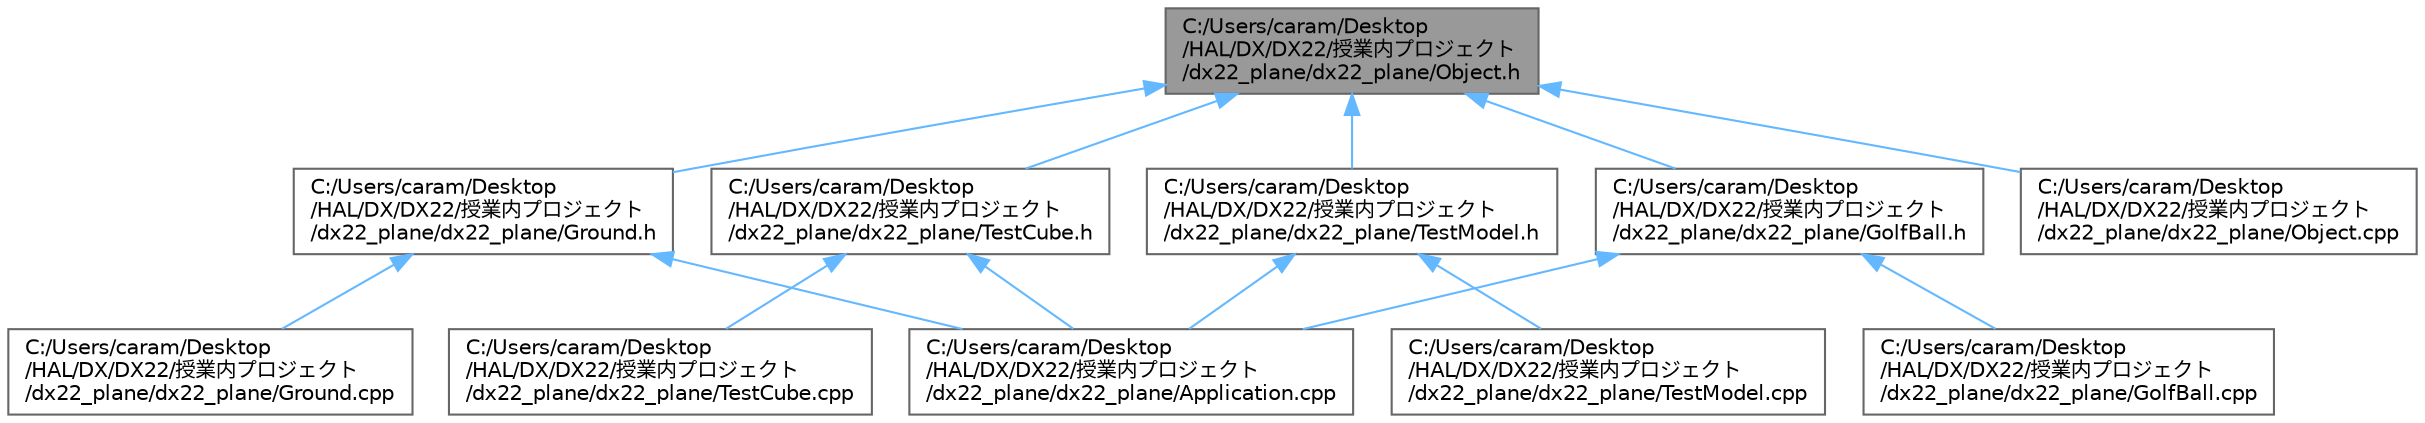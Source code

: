digraph "C:/Users/caram/Desktop/HAL/DX/DX22/授業内プロジェクト/dx22_plane/dx22_plane/Object.h"
{
 // LATEX_PDF_SIZE
  bgcolor="transparent";
  edge [fontname=Helvetica,fontsize=10,labelfontname=Helvetica,labelfontsize=10];
  node [fontname=Helvetica,fontsize=10,shape=box,height=0.2,width=0.4];
  Node1 [id="Node000001",label="C:/Users/caram/Desktop\l/HAL/DX/DX22/授業内プロジェクト\l/dx22_plane/dx22_plane/Object.h",height=0.2,width=0.4,color="gray40", fillcolor="grey60", style="filled", fontcolor="black",tooltip=" "];
  Node1 -> Node2 [id="edge14_Node000001_Node000002",dir="back",color="steelblue1",style="solid",tooltip=" "];
  Node2 [id="Node000002",label="C:/Users/caram/Desktop\l/HAL/DX/DX22/授業内プロジェクト\l/dx22_plane/dx22_plane/GolfBall.h",height=0.2,width=0.4,color="grey40", fillcolor="white", style="filled",URL="$_golf_ball_8h.html",tooltip=" "];
  Node2 -> Node3 [id="edge15_Node000002_Node000003",dir="back",color="steelblue1",style="solid",tooltip=" "];
  Node3 [id="Node000003",label="C:/Users/caram/Desktop\l/HAL/DX/DX22/授業内プロジェクト\l/dx22_plane/dx22_plane/Application.cpp",height=0.2,width=0.4,color="grey40", fillcolor="white", style="filled",URL="$_application_8cpp.html",tooltip=" "];
  Node2 -> Node4 [id="edge16_Node000002_Node000004",dir="back",color="steelblue1",style="solid",tooltip=" "];
  Node4 [id="Node000004",label="C:/Users/caram/Desktop\l/HAL/DX/DX22/授業内プロジェクト\l/dx22_plane/dx22_plane/GolfBall.cpp",height=0.2,width=0.4,color="grey40", fillcolor="white", style="filled",URL="$_golf_ball_8cpp.html",tooltip=" "];
  Node1 -> Node5 [id="edge17_Node000001_Node000005",dir="back",color="steelblue1",style="solid",tooltip=" "];
  Node5 [id="Node000005",label="C:/Users/caram/Desktop\l/HAL/DX/DX22/授業内プロジェクト\l/dx22_plane/dx22_plane/Ground.h",height=0.2,width=0.4,color="grey40", fillcolor="white", style="filled",URL="$_ground_8h.html",tooltip=" "];
  Node5 -> Node3 [id="edge18_Node000005_Node000003",dir="back",color="steelblue1",style="solid",tooltip=" "];
  Node5 -> Node6 [id="edge19_Node000005_Node000006",dir="back",color="steelblue1",style="solid",tooltip=" "];
  Node6 [id="Node000006",label="C:/Users/caram/Desktop\l/HAL/DX/DX22/授業内プロジェクト\l/dx22_plane/dx22_plane/Ground.cpp",height=0.2,width=0.4,color="grey40", fillcolor="white", style="filled",URL="$_ground_8cpp.html",tooltip=" "];
  Node1 -> Node7 [id="edge20_Node000001_Node000007",dir="back",color="steelblue1",style="solid",tooltip=" "];
  Node7 [id="Node000007",label="C:/Users/caram/Desktop\l/HAL/DX/DX22/授業内プロジェクト\l/dx22_plane/dx22_plane/Object.cpp",height=0.2,width=0.4,color="grey40", fillcolor="white", style="filled",URL="$_object_8cpp.html",tooltip=" "];
  Node1 -> Node8 [id="edge21_Node000001_Node000008",dir="back",color="steelblue1",style="solid",tooltip=" "];
  Node8 [id="Node000008",label="C:/Users/caram/Desktop\l/HAL/DX/DX22/授業内プロジェクト\l/dx22_plane/dx22_plane/TestCube.h",height=0.2,width=0.4,color="grey40", fillcolor="white", style="filled",URL="$_test_cube_8h.html",tooltip=" "];
  Node8 -> Node3 [id="edge22_Node000008_Node000003",dir="back",color="steelblue1",style="solid",tooltip=" "];
  Node8 -> Node9 [id="edge23_Node000008_Node000009",dir="back",color="steelblue1",style="solid",tooltip=" "];
  Node9 [id="Node000009",label="C:/Users/caram/Desktop\l/HAL/DX/DX22/授業内プロジェクト\l/dx22_plane/dx22_plane/TestCube.cpp",height=0.2,width=0.4,color="grey40", fillcolor="white", style="filled",URL="$_test_cube_8cpp.html",tooltip=" "];
  Node1 -> Node10 [id="edge24_Node000001_Node000010",dir="back",color="steelblue1",style="solid",tooltip=" "];
  Node10 [id="Node000010",label="C:/Users/caram/Desktop\l/HAL/DX/DX22/授業内プロジェクト\l/dx22_plane/dx22_plane/TestModel.h",height=0.2,width=0.4,color="grey40", fillcolor="white", style="filled",URL="$_test_model_8h.html",tooltip=" "];
  Node10 -> Node3 [id="edge25_Node000010_Node000003",dir="back",color="steelblue1",style="solid",tooltip=" "];
  Node10 -> Node11 [id="edge26_Node000010_Node000011",dir="back",color="steelblue1",style="solid",tooltip=" "];
  Node11 [id="Node000011",label="C:/Users/caram/Desktop\l/HAL/DX/DX22/授業内プロジェクト\l/dx22_plane/dx22_plane/TestModel.cpp",height=0.2,width=0.4,color="grey40", fillcolor="white", style="filled",URL="$_test_model_8cpp.html",tooltip=" "];
}

